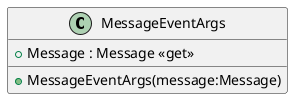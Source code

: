 @startuml
class MessageEventArgs {
    + Message : Message <<get>>
    + MessageEventArgs(message:Message)
}
@enduml

